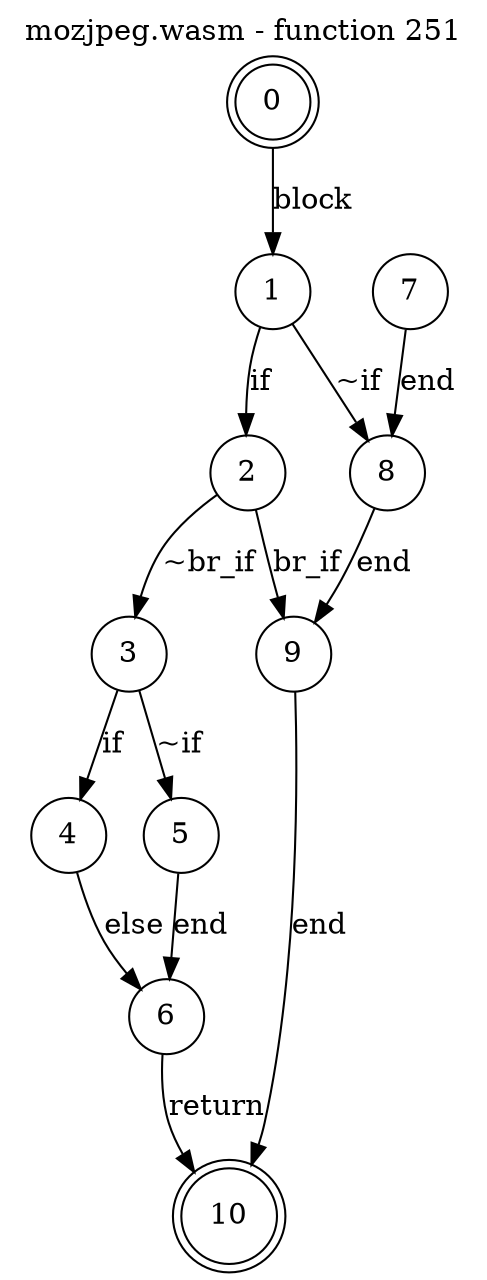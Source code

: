 digraph finite_state_machine {
    label = "mozjpeg.wasm - function 251"
    labelloc =  t
    labelfontsize = 16
    labelfontcolor = black
    labelfontname = "Helvetica"
    node [shape = doublecircle]; 0 10;
    node [shape = circle];
    0 -> 1[label = "block"];
    1 -> 2[label = "if"];
    1 -> 8[label = "~if"];
    2 -> 3[label = "~br_if"];
    2 -> 9[label = "br_if"];
    3 -> 4[label = "if"];
    3 -> 5[label = "~if"];
    4 -> 6[label = "else"];
    5 -> 6[label = "end"];
    6 -> 10[label = "return"];
    7 -> 8[label = "end"];
    8 -> 9[label = "end"];
    9 -> 10[label = "end"];
}
